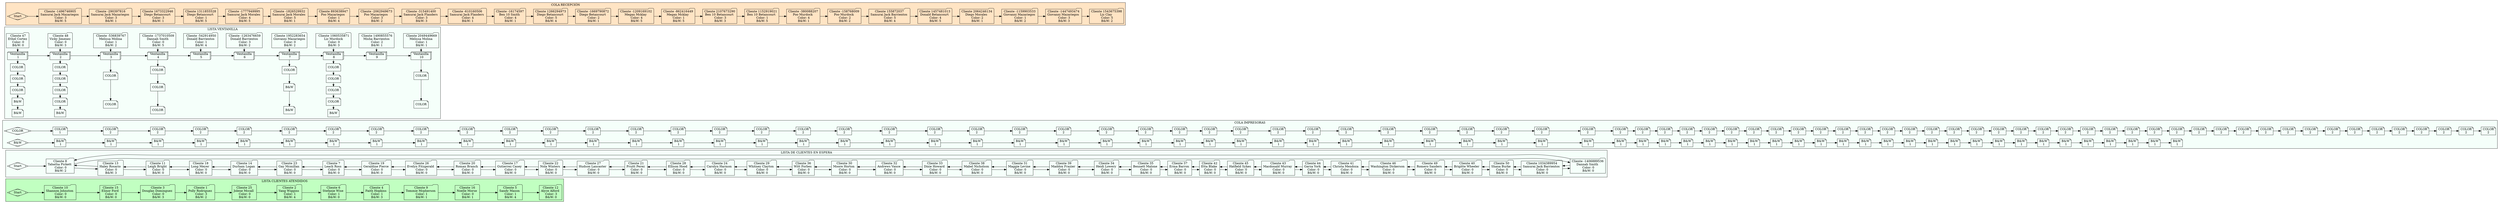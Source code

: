 digraph G { 
subgraph cluster_Clientes_Atendidos{ 
label="LISTA CLIENTES ATENDIDOS"; 
bgcolor="darkseagreen1"; 
Start5 [shape="Mdiamond" label="Start"];
node[shape = box];
Nodo521960438[shape=folder label="Cliente 10\nShannon Johnston \n Color: 0\n B&W: 0"];
Nodo632587706[shape=folder label="Cliente 15\nElinor Ford \n Color: 0\n B&W: 0"];
Nodo726950788[shape=folder label="Cliente 3\nDouglas Dominguez \n Color: 0\n B&W: 3"];
Nodo1567885839[shape=folder label="Cliente 1\nPolly Rodriguez \n Color: 3\n B&W: 2"];
Nodo558569884[shape=folder label="Cliente 25\nJolene Mccall \n Color: 0\n B&W: 0"];
Nodo550752602[shape=folder label="Cliente 2\nYang Wiggins \n Color: 1\n B&W: 4"];
Nodo680779399[shape=folder label="Cliente 6\nStefanie Wise \n Color: 1\n B&W: 0"];
Nodo1439337960[shape=folder label="Cliente 4\nFaith Hopkins \n Color: 1\n B&W: 3"];
Nodo741669172[shape=folder label="Cliente 9\nTommie Mcpherson \n Color: 1\n B&W: 1"];
Nodo315860201[shape=folder label="Cliente 16\nNoelle Morse \n Color: 0\n B&W: 1"];
Nodo604125138[shape=folder label="Cliente 5\nSandy Mason \n Color: 1\n B&W: 4"];
Nodo631659383[shape=folder label="Cliente 12\nAlyce Alford \n Color: 3\n B&W: 0"];
Start5 -> Nodo521960438;
Nodo521960438 -> Nodo632587706;
Nodo632587706 -> Nodo726950788;
Nodo726950788 -> Nodo1567885839;
Nodo1567885839 -> Nodo558569884;
Nodo558569884 -> Nodo550752602;
Nodo550752602 -> Nodo680779399;
Nodo680779399 -> Nodo1439337960;
Nodo1439337960 -> Nodo741669172;
Nodo741669172 -> Nodo315860201;
Nodo315860201 -> Nodo604125138;
Nodo604125138 -> Nodo631659383;
}subgraph cluster_clientes_espera{ 
label="LISTA DE CLIENTES EN ESPERA"; 
bgcolor="mintcream"; 
Start4 [shape="Mdiamond" label="Start"];
node[shape = box];
Nodo785447854[shape=folder label="Cliente 8\nTabatha Pickett \n Color: 0\n B&W: 2"];
Nodo346224929[shape=folder label="Cliente 13\nHaley Rosario \n Color: 0\n B&W: 3"];
Nodo63468833[shape=folder label="Cliente 11\nLeigh Bright \n Color: 0\n B&W: 0"];
Nodo720167805[shape=folder label="Cliente 18\nLong Meyer \n Color: 0\n B&W: 0"];
Nodo1418334255[shape=folder label="Cliente 14\nDurham Logan \n Color: 0\n B&W: 0"];
Nodo1466073198[shape=folder label="Cliente 23\nGay Mcmillan \n Color: 0\n B&W: 0"];
Nodo398690014[shape=folder label="Cliente 7\nLeach Ross \n Color: 0\n B&W: 0"];
Nodo1526298704[shape=folder label="Cliente 19\nGeraldine Pierce \n Color: 0\n B&W: 0"];
Nodo1593180232[shape=folder label="Cliente 26\nEvelyn Fitzgerald \n Color: 0\n B&W: 0"];
Nodo492079624[shape=folder label="Cliente 20\nRoman Branch \n Color: 0\n B&W: 0"];
Nodo380242442[shape=folder label="Cliente 17\nGutierrez Casey \n Color: 0\n B&W: 0"];
Nodo125881207[shape=folder label="Cliente 22\nNola Winters \n Color: 0\n B&W: 0"];
Nodo1763344271[shape=folder label="Cliente 27\nHudson Lancaster \n Color: 0\n B&W: 0"];
Nodo1353170030[shape=folder label="Cliente 21\nPruitt Perez \n Color: 0\n B&W: 0"];
Nodo370869802[shape=folder label="Cliente 28\nEllison Hood \n Color: 0\n B&W: 0"];
Nodo398572781[shape=folder label="Cliente 24\nCarolyn Harmon \n Color: 0\n B&W: 0"];
Nodo765284253[shape=folder label="Cliente 29\nWhitney Clayton \n Color: 0\n B&W: 0"];
Nodo1077199500[shape=folder label="Cliente 36\nWitt Forbes \n Color: 0\n B&W: 0"];
Nodo240166646[shape=folder label="Cliente 30\nMoore Horton \n Color: 0\n B&W: 0"];
Nodo351028485[shape=folder label="Cliente 32\nAndrews Vance \n Color: 0\n B&W: 0"];
Nodo1405747618[shape=folder label="Cliente 33\nDixie Howard \n Color: 0\n B&W: 0"];
Nodo898406901[shape=folder label="Cliente 38\nMabel Nicholson \n Color: 0\n B&W: 0"];
Nodo1054932644[shape=folder label="Cliente 31\nMaggie Levine \n Color: 0\n B&W: 0"];
Nodo1213349904[shape=folder label="Cliente 39\nMaddox Frazier \n Color: 0\n B&W: 0"];
Nodo1259769769[shape=folder label="Cliente 34\nHeidi Lowery \n Color: 0\n B&W: 0"];
Nodo444920847[shape=folder label="Cliente 35\nBennett Malone \n Color: 0\n B&W: 0"];
Nodo589835301[shape=folder label="Cliente 37\nErma Barron \n Color: 0\n B&W: 0"];
Nodo2032188048[shape=folder label="Cliente 42\nEtta Blake \n Color: 0\n B&W: 0"];
Nodo112466394[shape=folder label="Cliente 45\nHatfield Sykes \n Color: 0\n B&W: 0"];
Nodo992846223[shape=folder label="Cliente 43\nMacdonald Murray \n Color: 0\n B&W: 0"];
Nodo1493625803[shape=folder label="Cliente 44\nGarza York \n Color: 0\n B&W: 0"];
Nodo630074945[shape=folder label="Cliente 41\nChrista Mendoza \n Color: 0\n B&W: 0"];
Nodo64133603[shape=folder label="Cliente 46\nWashington Dickerson \n Color: 0\n B&W: 0"];
Nodo1436901839[shape=folder label="Cliente 49\nRomero Sanders \n Color: 0\n B&W: 0"];
Nodo999522307[shape=folder label="Cliente 40\nBrigitte Wheeler \n Color: 0\n B&W: 0"];
Nodo1866161430[shape=folder label="Cliente 50\nShana Burke \n Color: 0\n B&W: 0"];
Nodo2024918163[shape=folder label="Cliente 1034389954\nSamurai Jack Barrientos \n Color: 0\n B&W: 0"];
Nodo556529265[shape=folder label="Cliente -1406889536\nDannah Smith \n Color: 0\n B&W: 0"];
Start4 -> Nodo785447854;
Nodo785447854 -> Nodo556529265;
Nodo785447854 -> Nodo346224929; 
Nodo346224929 -> Nodo63468833; 
Nodo346224929 -> Nodo785447854; 
Nodo63468833 -> Nodo720167805; 
Nodo63468833 -> Nodo346224929; 
Nodo720167805 -> Nodo1418334255; 
Nodo720167805 -> Nodo63468833; 
Nodo1418334255 -> Nodo1466073198; 
Nodo1418334255 -> Nodo720167805; 
Nodo1466073198 -> Nodo398690014; 
Nodo1466073198 -> Nodo1418334255; 
Nodo398690014 -> Nodo1526298704; 
Nodo398690014 -> Nodo1466073198; 
Nodo1526298704 -> Nodo1593180232; 
Nodo1526298704 -> Nodo398690014; 
Nodo1593180232 -> Nodo492079624; 
Nodo1593180232 -> Nodo1526298704; 
Nodo492079624 -> Nodo380242442; 
Nodo492079624 -> Nodo1593180232; 
Nodo380242442 -> Nodo125881207; 
Nodo380242442 -> Nodo492079624; 
Nodo125881207 -> Nodo1763344271; 
Nodo125881207 -> Nodo380242442; 
Nodo1763344271 -> Nodo1353170030; 
Nodo1763344271 -> Nodo125881207; 
Nodo1353170030 -> Nodo370869802; 
Nodo1353170030 -> Nodo1763344271; 
Nodo370869802 -> Nodo398572781; 
Nodo370869802 -> Nodo1353170030; 
Nodo398572781 -> Nodo765284253; 
Nodo398572781 -> Nodo370869802; 
Nodo765284253 -> Nodo1077199500; 
Nodo765284253 -> Nodo398572781; 
Nodo1077199500 -> Nodo240166646; 
Nodo1077199500 -> Nodo765284253; 
Nodo240166646 -> Nodo351028485; 
Nodo240166646 -> Nodo1077199500; 
Nodo351028485 -> Nodo1405747618; 
Nodo351028485 -> Nodo240166646; 
Nodo1405747618 -> Nodo898406901; 
Nodo1405747618 -> Nodo351028485; 
Nodo898406901 -> Nodo1054932644; 
Nodo898406901 -> Nodo1405747618; 
Nodo1054932644 -> Nodo1213349904; 
Nodo1054932644 -> Nodo898406901; 
Nodo1213349904 -> Nodo1259769769; 
Nodo1213349904 -> Nodo1054932644; 
Nodo1259769769 -> Nodo444920847; 
Nodo1259769769 -> Nodo1213349904; 
Nodo444920847 -> Nodo589835301; 
Nodo444920847 -> Nodo1259769769; 
Nodo589835301 -> Nodo2032188048; 
Nodo589835301 -> Nodo444920847; 
Nodo2032188048 -> Nodo112466394; 
Nodo2032188048 -> Nodo589835301; 
Nodo112466394 -> Nodo992846223; 
Nodo112466394 -> Nodo2032188048; 
Nodo992846223 -> Nodo1493625803; 
Nodo992846223 -> Nodo112466394; 
Nodo1493625803 -> Nodo630074945; 
Nodo1493625803 -> Nodo992846223; 
Nodo630074945 -> Nodo64133603; 
Nodo630074945 -> Nodo1493625803; 
Nodo64133603 -> Nodo1436901839; 
Nodo64133603 -> Nodo630074945; 
Nodo1436901839 -> Nodo999522307; 
Nodo1436901839 -> Nodo64133603; 
Nodo999522307 -> Nodo1866161430; 
Nodo999522307 -> Nodo1436901839; 
Nodo1866161430 -> Nodo2024918163; 
Nodo1866161430 -> Nodo999522307; 
Nodo2024918163 -> Nodo556529265; 
Nodo2024918163 -> Nodo1866161430; 
Nodo556529265 -> Nodo2024918163; 
Nodo556529265 -> Nodo785447854;
}subgraph cluster_impresoras{ 
label="COLA IMPRESORAS";
bgcolor="mintcream"; 
Start31 [shape="Mdiamond" label="COLOR"];
Start32 [shape="Mdiamond" label="B&W"];
node[shape = box];
Nodo107241811[shape = note label="COLOR\n 1 "];
Nodo63001505[shape = note label="COLOR\n 2 "];
Nodo191037037[shape = note label="COLOR\n 2 "];
Nodo330084561[shape = note label="COLOR\n 2 "];
Nodo1043351526[shape = note label="COLOR\n 2 "];
Nodo937773018[shape = note label="COLOR\n 2 "];
Nodo728258269[shape = note label="COLOR\n 2 "];
Nodo1572098393[shape = note label="COLOR\n 2 "];
Nodo1627857534[shape = note label="COLOR\n 2 "];
Nodo2084663827[shape = note label="COLOR\n 2 "];
Nodo360062456[shape = note label="COLOR\n 2 "];
Nodo1790421142[shape = note label="COLOR\n 2 "];
Nodo846947180[shape = note label="COLOR\n 2 "];
Nodo1172131546[shape = note label="COLOR\n 2 "];
Nodo1616974404[shape = note label="COLOR\n 2 "];
Nodo927327686[shape = note label="COLOR\n 2 "];
Nodo1582071873[shape = note label="COLOR\n 2 "];
Nodo1908981452[shape = note label="COLOR\n 2 "];
Nodo433287555[shape = note label="COLOR\n 2 "];
Nodo27319466[shape = note label="COLOR\n 2 "];
Nodo1003752023[shape = note label="COLOR\n 2 "];
Nodo266272063[shape = note label="COLOR\n 2 "];
Nodo226744878[shape = note label="COLOR\n 2 "];
Nodo172032696[shape = note label="COLOR\n 2 "];
Nodo299644693[shape = note label="COLOR\n 2 "];
Nodo1771243284[shape = note label="COLOR\n 2 "];
Nodo2052256418[shape = note label="COLOR\n 2 "];
Nodo2013559698[shape = note label="COLOR\n 2 "];
Nodo143695640[shape = note label="COLOR\n 2 "];
Nodo2043318969[shape = note label="COLOR\n 2 "];
Nodo341878976[shape = note label="COLOR\n 2 "];
Nodo1331923253[shape = note label="COLOR\n 2 "];
Nodo1132967838[shape = note label="COLOR\n 2 "];
Nodo1853205005[shape = note label="COLOR\n 2 "];
Nodo2143431083[shape = note label="COLOR\n 2 "];
Nodo750468423[shape = note label="COLOR\n 2 "];
Nodo1384010761[shape = note label="COLOR\n 2 "];
Nodo295221641[shape = note label="COLOR\n 2 "];
Nodo2147046752[shape = note label="COLOR\n 2 "];
Nodo182259421[shape = note label="COLOR\n 2 "];
Nodo715378067[shape = note label="COLOR\n 2 "];
Nodo2124643775[shape = note label="COLOR\n 2 "];
Nodo1262773598[shape = note label="COLOR\n 2 "];
Nodo688726285[shape = note label="COLOR\n 2 "];
Nodo494317290[shape = note label="COLOR\n 2 "];
Nodo2027775614[shape = note label="COLOR\n 2 "];
Nodo282821294[shape = note label="COLOR\n 2 "];
Nodo1344199921[shape = note label="COLOR\n 2 "];
Nodo2025269734[shape = note label="COLOR\n 2 "];
Nodo1800031768[shape = note label="COLOR\n 2 "];
Nodo667447085[shape = note label="COLOR\n 2 "];
Nodo26728049[shape = note label="COLOR\n 2 "];
Nodo1076770748[shape = note label="COLOR\n 2 "];
Nodo2041416495[shape = note label="COLOR\n 2 "];
Nodo502800944[shape = note label="COLOR\n 2 "];
Nodo576936864[shape = note label="COLOR\n 2 "];
Nodo331418503[shape = note label="COLOR\n 2 "];
Nodo111156771[shape = note label="COLOR\n 2 "];
Nodo1519736165[shape = note label="COLOR\n 2 "];
Nodo1653844940[shape = note label="COLOR\n 2 "];
Nodo2039810346[shape = note label="COLOR\n 2 "];
Nodo2143437117[shape = note label="COLOR\n 2 "];
Nodo260840925[shape = note label="COLOR\n 2 "];
Nodo1891502635[shape = note label="COLOR\n 2 "];
Nodo557023567[shape = note label="COLOR\n 2 "];
Nodo1276504061[shape = note label="COLOR\n 2 "];
Nodo597190999[shape = note label="COLOR\n 2 "];
Nodo603443293[shape = note label="COLOR\n 2 "];
Nodo510854293[shape = note label="COLOR\n 2 "];
Nodo2100961961[shape = note label="COLOR\n 2 "];
Nodo487075464[shape = note label="COLOR\n 2 "];
Nodo6320204[shape = note label="COLOR\n 2 "];
Nodo112302969[shape = note label="COLOR\n 2 "];
Nodo707976812[shape = note label="COLOR\n 2 "];
Nodo1989335500[shape = note label="COLOR\n 2 "];
Nodo1978869058[shape = note label="COLOR\n 2 "];
Nodo2131952342[shape = note label="COLOR\n 2 "];
Nodo1139700454[shape = note label="COLOR\n 2 "];
Nodo592617454[shape = note label="B&W\n 1"];
Nodo1340565491[shape = note label="B&W\n 1"];
Nodo671467883[shape = note label="B&W\n 1"];
Nodo407697359[shape = note label="B&W\n 1"];
Nodo802600647[shape = note label="B&W\n 1"];
Nodo1543148593[shape = note label="B&W\n 1"];
Nodo1571967156[shape = note label="B&W\n 1"];
Nodo574568002[shape = note label="B&W\n 1"];
Nodo952486988[shape = note label="B&W\n 1"];
Nodo932285561[shape = note label="B&W\n 1"];
Nodo2028555727[shape = note label="B&W\n 1"];
Nodo591391158[shape = note label="B&W\n 1"];
Nodo898557489[shape = note label="B&W\n 1"];
Nodo247944893[shape = note label="B&W\n 1"];
Nodo1014166943[shape = note label="B&W\n 1"];
Nodo1625082366[shape = note label="B&W\n 1"];
Nodo572593338[shape = note label="B&W\n 1"];
Nodo384294141[shape = note label="B&W\n 1"];
Nodo1024597427[shape = note label="B&W\n 1"];
Nodo990355670[shape = note label="B&W\n 1"];
Nodo296347592[shape = note label="B&W\n 1"];
Nodo956420404[shape = note label="B&W\n 1"];
Nodo349420578[shape = note label="B&W\n 1"];
Nodo315932542[shape = note label="B&W\n 1"];
Nodo1277009227[shape = note label="B&W\n 1"];
Nodo2065857933[shape = note label="B&W\n 1"];
Nodo1914301543[shape = note label="B&W\n 1"];
Nodo1157726741[shape = note label="B&W\n 1"];
Nodo1708570683[shape = note label="B&W\n 1"];
Nodo225472281[shape = note label="B&W\n 1"];
Nodo817348612[shape = note label="B&W\n 1"];
Nodo2045766957[shape = note label="B&W\n 1"];
Nodo690521419[shape = note label="B&W\n 1"];
Nodo665726928[shape = note label="B&W\n 1"];
Nodo689401025[shape = note label="B&W\n 1"];
Nodo790067787[shape = note label="B&W\n 1"];
Nodo1115201599[shape = note label="B&W\n 1"];
Nodo343856911[shape = note label="B&W\n 1"];
Nodo102617125[shape = note label="B&W\n 1"];
Nodo306980751[shape = note label="B&W\n 1"];
Nodo363988129[shape = note label="B&W\n 1"];
Nodo1997963191[shape = note label="B&W\n 1"];
Nodo534906248[shape = note label="B&W\n 1"];
Nodo1826699684[shape = note label="B&W\n 1"];
Nodo1769193365[shape = note label="B&W\n 1"];
Nodo769429195[shape = note label="B&W\n 1"];
Nodo580718781[shape = note label="B&W\n 1"];
Nodo1196695891[shape = note label="B&W\n 1"];
Nodo867148091[shape = note label="B&W\n 1"];
Nodo2051853139[shape = note label="B&W\n 1"];
Nodo815674463[shape = note label="B&W\n 1"];
Nodo1453774246[shape = note label="B&W\n 1"];
Nodo416153648[shape = note label="B&W\n 1"];
Nodo71587369[shape = note label="B&W\n 1"];
Nodo1169794610[shape = note label="B&W\n 1"];
Nodo634540230[shape = note label="B&W\n 1"];
Nodo1307904972[shape = note label="B&W\n 1"];
Nodo1797712197[shape = note label="B&W\n 1"];
Nodo1671846437[shape = note label="B&W\n 1"];
Nodo1422222071[shape = note label="B&W\n 1"];
Nodo831236296[shape = note label="B&W\n 1"];
Nodo1840976765[shape = note label="B&W\n 1"];
Nodo1016925085[shape = note label="B&W\n 1"];
Nodo1127224355[shape = note label="B&W\n 1"];
Start31 -> Nodo107241811;
Nodo107241811 -> Nodo63001505; 
Nodo63001505 -> Nodo191037037; 
Nodo191037037 -> Nodo330084561; 
Nodo330084561 -> Nodo1043351526; 
Nodo1043351526 -> Nodo937773018; 
Nodo937773018 -> Nodo728258269; 
Nodo728258269 -> Nodo1572098393; 
Nodo1572098393 -> Nodo1627857534; 
Nodo1627857534 -> Nodo2084663827; 
Nodo2084663827 -> Nodo360062456; 
Nodo360062456 -> Nodo1790421142; 
Nodo1790421142 -> Nodo846947180; 
Nodo846947180 -> Nodo1172131546; 
Nodo1172131546 -> Nodo1616974404; 
Nodo1616974404 -> Nodo927327686; 
Nodo927327686 -> Nodo1582071873; 
Nodo1582071873 -> Nodo1908981452; 
Nodo1908981452 -> Nodo433287555; 
Nodo433287555 -> Nodo27319466; 
Nodo27319466 -> Nodo1003752023; 
Nodo1003752023 -> Nodo266272063; 
Nodo266272063 -> Nodo226744878; 
Nodo226744878 -> Nodo172032696; 
Nodo172032696 -> Nodo299644693; 
Nodo299644693 -> Nodo1771243284; 
Nodo1771243284 -> Nodo2052256418; 
Nodo2052256418 -> Nodo2013559698; 
Nodo2013559698 -> Nodo143695640; 
Nodo143695640 -> Nodo2043318969; 
Nodo2043318969 -> Nodo341878976; 
Nodo341878976 -> Nodo1331923253; 
Nodo1331923253 -> Nodo1132967838; 
Nodo1132967838 -> Nodo1853205005; 
Nodo1853205005 -> Nodo2143431083; 
Nodo2143431083 -> Nodo750468423; 
Nodo750468423 -> Nodo1384010761; 
Nodo1384010761 -> Nodo295221641; 
Nodo295221641 -> Nodo2147046752; 
Nodo2147046752 -> Nodo182259421; 
Nodo182259421 -> Nodo715378067; 
Nodo715378067 -> Nodo2124643775; 
Nodo2124643775 -> Nodo1262773598; 
Nodo1262773598 -> Nodo688726285; 
Nodo688726285 -> Nodo494317290; 
Nodo494317290 -> Nodo2027775614; 
Nodo2027775614 -> Nodo282821294; 
Nodo282821294 -> Nodo1344199921; 
Nodo1344199921 -> Nodo2025269734; 
Nodo2025269734 -> Nodo1800031768; 
Nodo1800031768 -> Nodo667447085; 
Nodo667447085 -> Nodo26728049; 
Nodo26728049 -> Nodo1076770748; 
Nodo1076770748 -> Nodo2041416495; 
Nodo2041416495 -> Nodo502800944; 
Nodo502800944 -> Nodo576936864; 
Nodo576936864 -> Nodo331418503; 
Nodo331418503 -> Nodo111156771; 
Nodo111156771 -> Nodo1519736165; 
Nodo1519736165 -> Nodo1653844940; 
Nodo1653844940 -> Nodo2039810346; 
Nodo2039810346 -> Nodo2143437117; 
Nodo2143437117 -> Nodo260840925; 
Nodo260840925 -> Nodo1891502635; 
Nodo1891502635 -> Nodo557023567; 
Nodo557023567 -> Nodo1276504061; 
Nodo1276504061 -> Nodo597190999; 
Nodo597190999 -> Nodo603443293; 
Nodo603443293 -> Nodo510854293; 
Nodo510854293 -> Nodo2100961961; 
Nodo2100961961 -> Nodo487075464; 
Nodo487075464 -> Nodo6320204; 
Nodo6320204 -> Nodo112302969; 
Nodo112302969 -> Nodo707976812; 
Nodo707976812 -> Nodo1989335500; 
Nodo1989335500 -> Nodo1978869058; 
Nodo1978869058 -> Nodo2131952342; 
Nodo2131952342 -> Nodo1139700454; 
Start32 -> Nodo592617454;
Nodo592617454 -> Nodo1340565491;
Nodo1340565491 -> Nodo671467883;
Nodo671467883 -> Nodo407697359;
Nodo407697359 -> Nodo802600647;
Nodo802600647 -> Nodo1543148593;
Nodo1543148593 -> Nodo1571967156;
Nodo1571967156 -> Nodo574568002;
Nodo574568002 -> Nodo952486988;
Nodo952486988 -> Nodo932285561;
Nodo932285561 -> Nodo2028555727;
Nodo2028555727 -> Nodo591391158;
Nodo591391158 -> Nodo898557489;
Nodo898557489 -> Nodo247944893;
Nodo247944893 -> Nodo1014166943;
Nodo1014166943 -> Nodo1625082366;
Nodo1625082366 -> Nodo572593338;
Nodo572593338 -> Nodo384294141;
Nodo384294141 -> Nodo1024597427;
Nodo1024597427 -> Nodo990355670;
Nodo990355670 -> Nodo296347592;
Nodo296347592 -> Nodo956420404;
Nodo956420404 -> Nodo349420578;
Nodo349420578 -> Nodo315932542;
Nodo315932542 -> Nodo1277009227;
Nodo1277009227 -> Nodo2065857933;
Nodo2065857933 -> Nodo1914301543;
Nodo1914301543 -> Nodo1157726741;
Nodo1157726741 -> Nodo1708570683;
Nodo1708570683 -> Nodo225472281;
Nodo225472281 -> Nodo817348612;
Nodo817348612 -> Nodo2045766957;
Nodo2045766957 -> Nodo690521419;
Nodo690521419 -> Nodo665726928;
Nodo665726928 -> Nodo689401025;
Nodo689401025 -> Nodo790067787;
Nodo790067787 -> Nodo1115201599;
Nodo1115201599 -> Nodo343856911;
Nodo343856911 -> Nodo102617125;
Nodo102617125 -> Nodo306980751;
Nodo306980751 -> Nodo363988129;
Nodo363988129 -> Nodo1997963191;
Nodo1997963191 -> Nodo534906248;
Nodo534906248 -> Nodo1826699684;
Nodo1826699684 -> Nodo1769193365;
Nodo1769193365 -> Nodo769429195;
Nodo769429195 -> Nodo580718781;
Nodo580718781 -> Nodo1196695891;
Nodo1196695891 -> Nodo867148091;
Nodo867148091 -> Nodo2051853139;
Nodo2051853139 -> Nodo815674463;
Nodo815674463 -> Nodo1453774246;
Nodo1453774246 -> Nodo416153648;
Nodo416153648 -> Nodo71587369;
Nodo71587369 -> Nodo1169794610;
Nodo1169794610 -> Nodo634540230;
Nodo634540230 -> Nodo1307904972;
Nodo1307904972 -> Nodo1797712197;
Nodo1797712197 -> Nodo1671846437;
Nodo1671846437 -> Nodo1422222071;
Nodo1422222071 -> Nodo831236296;
Nodo831236296 -> Nodo1840976765;
Nodo1840976765 -> Nodo1016925085;
Nodo1016925085 -> Nodo1127224355;
}subgraph cluster_ventanillas{ 
label="LISTA VENTANILLA";
bgcolor="mintcream";
node[shape = box];
Nodo789653861[shape = folder label=" Cliente 47\nEthel Cortez\n Color: 0\n B&W: 0"];
Nodo536765369[shape = folder label=" Cliente 48\nVicky Jimenez\n Color: 0\n B&W: 3"];
Nodo1224347463[shape = folder label=" Cliente -536839767\nMelissa Molina\n Color: 1\n B&W: 2"];
Nodo1831477404[shape = folder label=" Cliente -1737010509\nDannah Smith\n Color: 0\n B&W: 5"];
Nodo2130772866[shape = folder label=" Cliente -542914950\nDonald Barrientos\n Color: 1\n B&W: 4"];
Nodo511717113[shape = folder label=" Cliente -1263476659\nDonald Barrientos\n Color: 3\n B&W: 2"];
Nodo728739494[shape = folder label=" Cliente 1952283654\nGiovanni Mazariegos\n Color: 0\n B&W: 2"];
Nodo1237550792[shape = folder label=" Cliente 1060535871\nLiz Murdock\n Color: 0\n B&W: 3"];
Nodo524241174[shape = folder label=" Cliente 1490855576\nMisha Barrientos\n Color: 2\n B&W: 1"];
Nodo2035070981[shape = folder label=" Cliente 2049449669\nMelissa Molina\n Color: 1\n B&W: 1"];
Nodo921760190[shape = box3d label=" Ventanilla \n 1"];
Nodo436532993[shape = note label="COLOR"];
Nodo1686100174[shape = note label="COLOR"];
Nodo22671767[shape = note label="COLOR"];
Nodo2024453272[shape = note label="B&W"];
Nodo98394724[shape = note label="B&W"];
Nodo360067785[shape = box3d label=" Ventanilla \n 2"];
Nodo1374026904[shape = note label="COLOR"];
Nodo2085002312[shape = note label="COLOR"];
Nodo317071334[shape = note label="COLOR"];
Nodo2129221032[shape = note label="COLOR"];
Nodo1472465[shape = note label="B&W"];
Nodo1860250540[shape = box3d label=" Ventanilla \n 3"];
Nodo1791045777[shape = note label="COLOR"];
Nodo1580297332[shape = note label="COLOR"];
Nodo1426329391[shape = box3d label=" Ventanilla \n 4"];
Nodo1966250569[shape = note label="COLOR"];
Nodo370440646[shape = note label="COLOR"];
Nodo1125381564[shape = note label="COLOR"];
Nodo1690859824[shape = box3d label=" Ventanilla \n 5"];
Nodo1074593562[shape = box3d label=" Ventanilla \n 6"];
Nodo660017404[shape = box3d label=" Ventanilla \n 7"];
Nodo2005733474[shape = note label="COLOR"];
Nodo6750210[shape = note label="B&W"];
Nodo521081105[shape = note label="B&W"];
Nodo1381965390[shape = box3d label=" Ventanilla \n 8"];
Nodo1448247698[shape = note label="COLOR"];
Nodo1846406218[shape = note label="COLOR"];
Nodo158199555[shape = note label="COLOR"];
Nodo1556995360[shape = note label="COLOR"];
Nodo517052730[shape = note label="B&W"];
Nodo1979313356[shape = box3d label=" Ventanilla \n 9"];
Nodo1386883398[shape = box3d label=" Ventanilla \n 10"];
Nodo1264213713[shape = note label="COLOR"];
Nodo1506809545[shape = note label="COLOR"];
Nodo789653861 -> Nodo921760190 [constraint = false];
Nodo921760190 -> Nodo360067785;
Nodo921760190 -> Nodo436532993 [constraint = false];
Nodo436532993 -> Nodo1686100174 [constraint = false];
Nodo1686100174 -> Nodo22671767 [constraint = false];
Nodo22671767 -> Nodo2024453272 [constraint = false];
Nodo2024453272 -> Nodo98394724 [constraint = false];
Nodo536765369 -> Nodo360067785 [constraint = false];
Nodo360067785 -> Nodo1860250540;
Nodo360067785 -> Nodo1374026904 [constraint = false];
Nodo1374026904 -> Nodo2085002312 [constraint = false];
Nodo2085002312 -> Nodo317071334 [constraint = false];
Nodo317071334 -> Nodo2129221032 [constraint = false];
Nodo2129221032 -> Nodo1472465 [constraint = false];
Nodo1224347463 -> Nodo1860250540 [constraint = false];
Nodo1860250540 -> Nodo1426329391;
Nodo1860250540 -> Nodo1791045777 [constraint = false];
Nodo1791045777 -> Nodo1580297332 [constraint = false];
Nodo1831477404 -> Nodo1426329391 [constraint = false];
Nodo1426329391 -> Nodo1690859824;
Nodo1426329391 -> Nodo1966250569 [constraint = false];
Nodo1966250569 -> Nodo370440646 [constraint = false];
Nodo370440646 -> Nodo1125381564 [constraint = false];
Nodo2130772866 -> Nodo1690859824 [constraint = false];
Nodo1690859824 -> Nodo1074593562;
Nodo511717113 -> Nodo1074593562 [constraint = false];
Nodo1074593562 -> Nodo660017404;
Nodo728739494 -> Nodo660017404 [constraint = false];
Nodo660017404 -> Nodo1381965390;
Nodo660017404 -> Nodo2005733474 [constraint = false];
Nodo2005733474 -> Nodo6750210 [constraint = false];
Nodo6750210 -> Nodo521081105 [constraint = false];
Nodo1237550792 -> Nodo1381965390 [constraint = false];
Nodo1381965390 -> Nodo1979313356;
Nodo1381965390 -> Nodo1448247698 [constraint = false];
Nodo1448247698 -> Nodo1846406218 [constraint = false];
Nodo1846406218 -> Nodo158199555 [constraint = false];
Nodo158199555 -> Nodo1556995360 [constraint = false];
Nodo1556995360 -> Nodo517052730 [constraint = false];
Nodo524241174 -> Nodo1979313356 [constraint = false];
Nodo1979313356 -> Nodo1386883398;
Nodo2035070981 -> Nodo1386883398 [constraint = false];
Nodo1386883398 -> Nodo1264213713 [constraint = false];
Nodo1264213713 -> Nodo1506809545 [constraint = false];
{rank = same; Nodo789653861; Nodo921760190};
{rank = same; Nodo921760190; Nodo436532993};
{rank = same; Nodo436532993; Nodo1686100174};
{rank = same; Nodo921760190; Nodo436532993};
{rank = same; Nodo1686100174; Nodo22671767};
{rank = same; Nodo921760190; Nodo1686100174};
{rank = same; Nodo22671767; Nodo2024453272};
{rank = same; Nodo921760190; Nodo22671767};
{rank = same; Nodo2024453272; Nodo98394724};
{rank = same; Nodo921760190; Nodo2024453272};
{rank = same; Nodo921760190; Nodo98394724};
{rank = same; Nodo536765369; Nodo360067785};
{rank = same; Nodo360067785; Nodo1374026904};
{rank = same; Nodo1374026904; Nodo2085002312};
{rank = same; Nodo360067785; Nodo1374026904};
{rank = same; Nodo2085002312; Nodo317071334};
{rank = same; Nodo360067785; Nodo2085002312};
{rank = same; Nodo317071334; Nodo2129221032};
{rank = same; Nodo360067785; Nodo317071334};
{rank = same; Nodo2129221032; Nodo1472465};
{rank = same; Nodo360067785; Nodo2129221032};
{rank = same; Nodo360067785; Nodo1472465};
{rank = same; Nodo1224347463; Nodo1860250540};
{rank = same; Nodo1860250540; Nodo1791045777};
{rank = same; Nodo1791045777; Nodo1580297332};
{rank = same; Nodo1860250540; Nodo1791045777};
{rank = same; Nodo1860250540; Nodo1580297332};
{rank = same; Nodo1831477404; Nodo1426329391};
{rank = same; Nodo1426329391; Nodo1966250569};
{rank = same; Nodo1966250569; Nodo370440646};
{rank = same; Nodo1426329391; Nodo1966250569};
{rank = same; Nodo370440646; Nodo1125381564};
{rank = same; Nodo1426329391; Nodo370440646};
{rank = same; Nodo1426329391; Nodo1125381564};
{rank = same; Nodo2130772866; Nodo1690859824};
{rank = same; Nodo511717113; Nodo1074593562};
{rank = same; Nodo728739494; Nodo660017404};
{rank = same; Nodo660017404; Nodo2005733474};
{rank = same; Nodo2005733474; Nodo6750210};
{rank = same; Nodo660017404; Nodo2005733474};
{rank = same; Nodo6750210; Nodo521081105};
{rank = same; Nodo660017404; Nodo6750210};
{rank = same; Nodo660017404; Nodo521081105};
{rank = same; Nodo1237550792; Nodo1381965390};
{rank = same; Nodo1381965390; Nodo1448247698};
{rank = same; Nodo1448247698; Nodo1846406218};
{rank = same; Nodo1381965390; Nodo1448247698};
{rank = same; Nodo1846406218; Nodo158199555};
{rank = same; Nodo1381965390; Nodo1846406218};
{rank = same; Nodo158199555; Nodo1556995360};
{rank = same; Nodo1381965390; Nodo158199555};
{rank = same; Nodo1556995360; Nodo517052730};
{rank = same; Nodo1381965390; Nodo1556995360};
{rank = same; Nodo1381965390; Nodo517052730};
{rank = same; Nodo524241174; Nodo1979313356};
{rank = same; Nodo2035070981; Nodo1386883398};
{rank = same; Nodo1386883398; Nodo1264213713};
{rank = same; Nodo1264213713; Nodo1506809545};
{rank = same; Nodo1386883398; Nodo1264213713};
{rank = same; Nodo1386883398; Nodo1506809545};
}subgraph cluster_recepcion{
label="COLA RECEPCIÓN";
bgcolor="bisque"; 
Start1 [shape="Mdiamond" label="Start"];
node[shape = box];
Nodo1019384604[shape=folder label="Cliente -1496746905\nSamurai Jack Mazariegos \n Color: 3\n B&W: 5"];
Nodo550668305[shape=folder label="Cliente -290397816\nSamurai Jack Mazariegos \n Color: 3\n B&W: 1"];
Nodo963110412[shape=folder label="Cliente 1673322946\nDiego Betancourt \n Color: 3\n B&W: 1"];
Nodo1624820151[shape=folder label="Cliente 1311855528\nDiego Betancourt \n Color: 1\n B&W: 5"];
Nodo1219161283[shape=folder label="Cliente -1777949995\nSamurai Jack Morales \n Color: 4\n B&W: 5"];
Nodo2081191879[shape=folder label="Cliente -1826529932\nSamurai Jack Morales \n Color: 5\n B&W: 1"];
Nodo2061347276[shape=folder label="Cliente 893638947\nPoo Mazariegos \n Color: 1\n B&W: 4"];
Nodo1559122513[shape=folder label="Cliente -2062949673\nPoo Mazariegos \n Color: 3\n B&W: 2"];
Nodo1128096251[shape=folder label="Cliente -315491400\nSamurai Jack Flanders \n Color: 3\n B&W: 3"];
Nodo1552978964[shape=folder label="Cliente -610160506\nSamurai Jack Flanders \n Color: 4\n B&W: 1"];
Nodo1259652483[shape=folder label="Cliente -16174597\nBen 10 Smith \n Color: 4\n B&W: 1"];
Nodo1699113578[shape=folder label="Cliente 1266294973\nDiego Betancourt \n Color: 5\n B&W: 4"];
Nodo1306324352[shape=folder label="Cliente -1669790872\nDiego Betancourt \n Color: 2\n B&W: 1"];
Nodo355790875[shape=folder label="Cliente -1209169102\nMegan Mcklay \n Color: 4\n B&W: 5"];
Nodo2028017635[shape=folder label="Cliente -862416449\nMegan Mcklay \n Color: 1\n B&W: 5"];
Nodo782378927[shape=folder label="Cliente 2107673290\nBen 10 Betancourt \n Color: 3\n B&W: 3"];
Nodo70807318[shape=folder label="Cliente 1152919021\nBen 10 Betancourt \n Color: 1\n B&W: 5"];
Nodo910091170[shape=folder label="Cliente -380088207\nPoo Murdock \n Color: 4\n B&W: 1"];
Nodo1183888521[shape=folder label="Cliente -158768009\nPoo Murdock \n Color: 2\n B&W: 2"];
Nodo2041605291[shape=folder label="Cliente 155872037\nSamurai Jack Barrientos \n Color: 5\n B&W: 4"];
Nodo1052245076[shape=folder label="Cliente 1457481013\nDonald Betancourt \n Color: 4\n B&W: 5"];
Nodo2136288211[shape=folder label="Cliente 2064246134\nDiego Morales \n Color: 2\n B&W: 1"];
Nodo1008925772[shape=folder label="Cliente -1159903533\nGiovanni Mazariegos \n Color: 1\n B&W: 2"];
Nodo1175259735[shape=folder label="Cliente -1447493474\nGiovanni Mazariegos \n Color: 3\n B&W: 3"];
Nodo1205406622[shape=folder label="Cliente 1543675398\nLiz Clay \n Color: 5\n B&W: 2"];
Start1 -> Nodo1019384604; 
Nodo1019384604 -> Nodo550668305;
Nodo550668305 -> Nodo963110412;
Nodo963110412 -> Nodo1624820151;
Nodo1624820151 -> Nodo1219161283;
Nodo1219161283 -> Nodo2081191879;
Nodo2081191879 -> Nodo2061347276;
Nodo2061347276 -> Nodo1559122513;
Nodo1559122513 -> Nodo1128096251;
Nodo1128096251 -> Nodo1552978964;
Nodo1552978964 -> Nodo1259652483;
Nodo1259652483 -> Nodo1699113578;
Nodo1699113578 -> Nodo1306324352;
Nodo1306324352 -> Nodo355790875;
Nodo355790875 -> Nodo2028017635;
Nodo2028017635 -> Nodo782378927;
Nodo782378927 -> Nodo70807318;
Nodo70807318 -> Nodo910091170;
Nodo910091170 -> Nodo1183888521;
Nodo1183888521 -> Nodo2041605291;
Nodo2041605291 -> Nodo1052245076;
Nodo1052245076 -> Nodo2136288211;
Nodo2136288211 -> Nodo1008925772;
Nodo1008925772 -> Nodo1175259735;
Nodo1175259735 -> Nodo1205406622;
}rankdir = LR;
}
